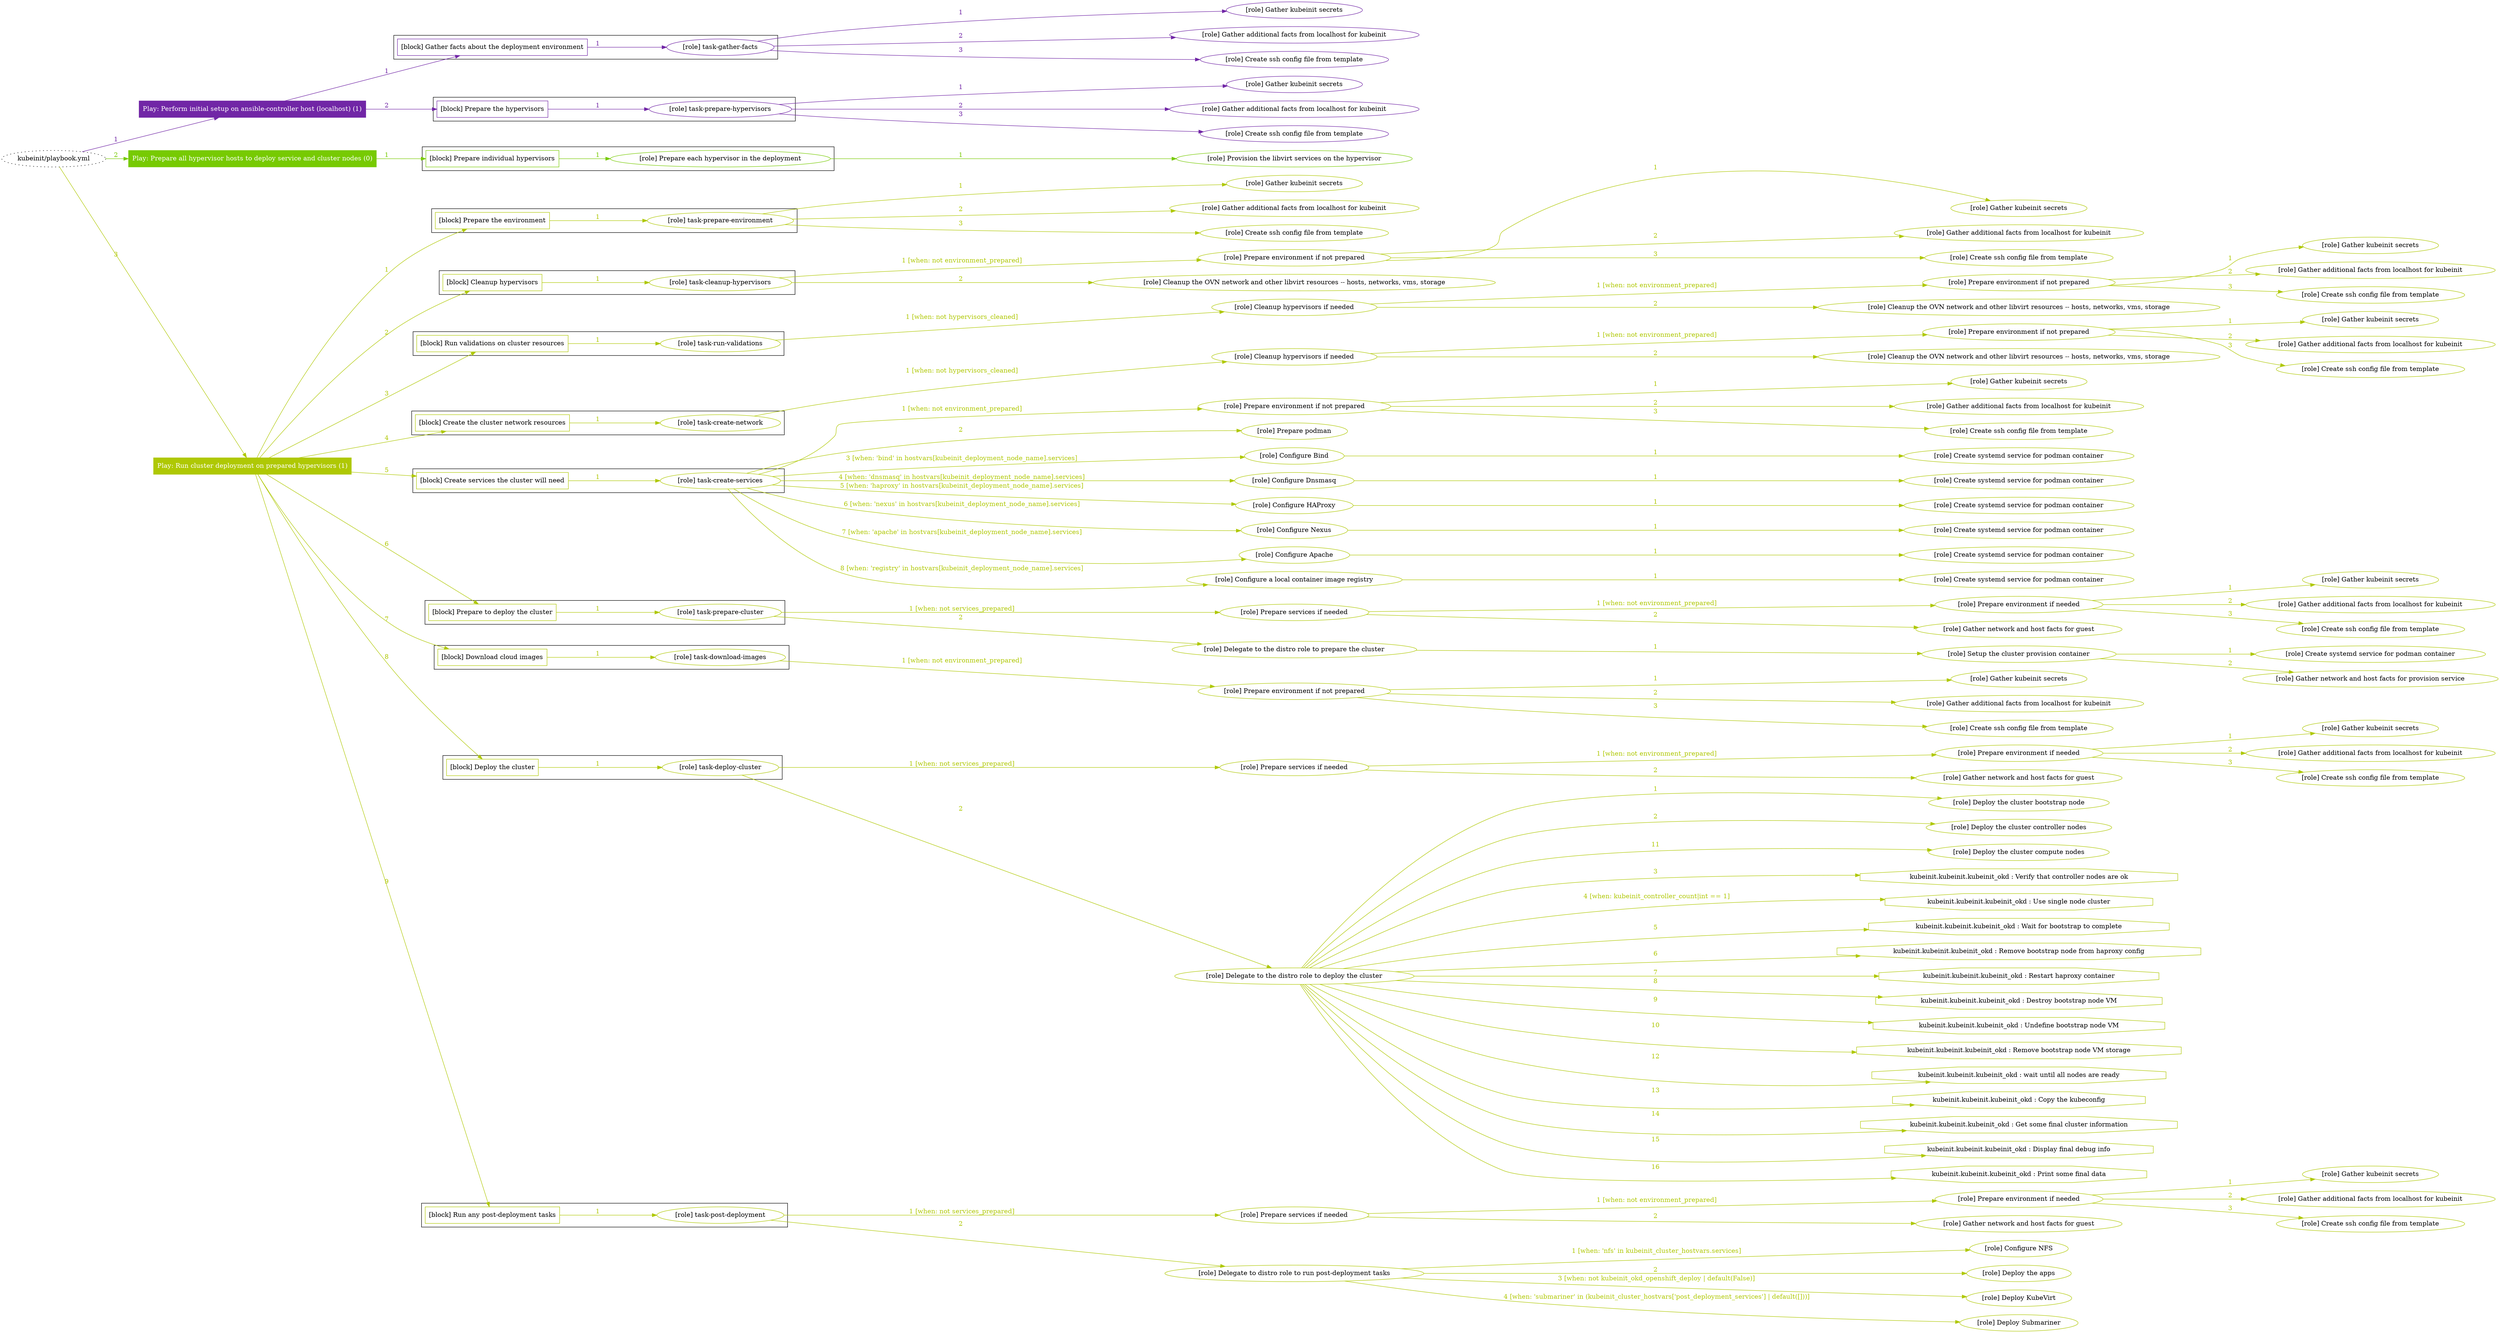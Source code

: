 digraph {
	graph [concentrate=true ordering=in rankdir=LR ratio=fill]
	edge [esep=5 sep=10]
	"kubeinit/playbook.yml" [URL="/home/runner/work/kubeinit/kubeinit/kubeinit/playbook.yml" id=playbook_0c013341 style=dotted]
	play_ad0faa95 [label="Play: Perform initial setup on ansible-controller host (localhost) (1)" URL="/home/runner/work/kubeinit/kubeinit/kubeinit/playbook.yml" color="#7126a6" fontcolor="#ffffff" id=play_ad0faa95 shape=box style=filled tooltip=localhost]
	"kubeinit/playbook.yml" -> play_ad0faa95 [label="1 " color="#7126a6" fontcolor="#7126a6" id=edge_3c9ee8c9 labeltooltip="1 " tooltip="1 "]
	subgraph "Gather kubeinit secrets" {
		role_304f1d42 [label="[role] Gather kubeinit secrets" URL="/home/runner/.ansible/collections/ansible_collections/kubeinit/kubeinit/roles/kubeinit_prepare/tasks/gather_kubeinit_facts.yml" color="#7126a6" id=role_304f1d42 tooltip="Gather kubeinit secrets"]
	}
	subgraph "Gather additional facts from localhost for kubeinit" {
		role_74ae4b43 [label="[role] Gather additional facts from localhost for kubeinit" URL="/home/runner/.ansible/collections/ansible_collections/kubeinit/kubeinit/roles/kubeinit_prepare/tasks/gather_kubeinit_facts.yml" color="#7126a6" id=role_74ae4b43 tooltip="Gather additional facts from localhost for kubeinit"]
	}
	subgraph "Create ssh config file from template" {
		role_53afafc7 [label="[role] Create ssh config file from template" URL="/home/runner/.ansible/collections/ansible_collections/kubeinit/kubeinit/roles/kubeinit_prepare/tasks/gather_kubeinit_facts.yml" color="#7126a6" id=role_53afafc7 tooltip="Create ssh config file from template"]
	}
	subgraph "task-gather-facts" {
		role_03b7f7c3 [label="[role] task-gather-facts" URL="/home/runner/work/kubeinit/kubeinit/kubeinit/playbook.yml" color="#7126a6" id=role_03b7f7c3 tooltip="task-gather-facts"]
		role_03b7f7c3 -> role_304f1d42 [label="1 " color="#7126a6" fontcolor="#7126a6" id=edge_06cb8cbb labeltooltip="1 " tooltip="1 "]
		role_03b7f7c3 -> role_74ae4b43 [label="2 " color="#7126a6" fontcolor="#7126a6" id=edge_001de8a0 labeltooltip="2 " tooltip="2 "]
		role_03b7f7c3 -> role_53afafc7 [label="3 " color="#7126a6" fontcolor="#7126a6" id=edge_be818847 labeltooltip="3 " tooltip="3 "]
	}
	subgraph "Gather kubeinit secrets" {
		role_7840ce5d [label="[role] Gather kubeinit secrets" URL="/home/runner/.ansible/collections/ansible_collections/kubeinit/kubeinit/roles/kubeinit_prepare/tasks/gather_kubeinit_facts.yml" color="#7126a6" id=role_7840ce5d tooltip="Gather kubeinit secrets"]
	}
	subgraph "Gather additional facts from localhost for kubeinit" {
		role_7c892e44 [label="[role] Gather additional facts from localhost for kubeinit" URL="/home/runner/.ansible/collections/ansible_collections/kubeinit/kubeinit/roles/kubeinit_prepare/tasks/gather_kubeinit_facts.yml" color="#7126a6" id=role_7c892e44 tooltip="Gather additional facts from localhost for kubeinit"]
	}
	subgraph "Create ssh config file from template" {
		role_8c049f36 [label="[role] Create ssh config file from template" URL="/home/runner/.ansible/collections/ansible_collections/kubeinit/kubeinit/roles/kubeinit_prepare/tasks/gather_kubeinit_facts.yml" color="#7126a6" id=role_8c049f36 tooltip="Create ssh config file from template"]
	}
	subgraph "task-prepare-hypervisors" {
		role_94e3f465 [label="[role] task-prepare-hypervisors" URL="/home/runner/work/kubeinit/kubeinit/kubeinit/playbook.yml" color="#7126a6" id=role_94e3f465 tooltip="task-prepare-hypervisors"]
		role_94e3f465 -> role_7840ce5d [label="1 " color="#7126a6" fontcolor="#7126a6" id=edge_ad5796e6 labeltooltip="1 " tooltip="1 "]
		role_94e3f465 -> role_7c892e44 [label="2 " color="#7126a6" fontcolor="#7126a6" id=edge_bc1c76ad labeltooltip="2 " tooltip="2 "]
		role_94e3f465 -> role_8c049f36 [label="3 " color="#7126a6" fontcolor="#7126a6" id=edge_c5a1096c labeltooltip="3 " tooltip="3 "]
	}
	subgraph "Play: Perform initial setup on ansible-controller host (localhost) (1)" {
		play_ad0faa95 -> block_e9122758 [label=1 color="#7126a6" fontcolor="#7126a6" id=edge_e576f3e2 labeltooltip=1 tooltip=1]
		subgraph cluster_block_e9122758 {
			block_e9122758 [label="[block] Gather facts about the deployment environment" URL="/home/runner/work/kubeinit/kubeinit/kubeinit/playbook.yml" color="#7126a6" id=block_e9122758 labeltooltip="Gather facts about the deployment environment" shape=box tooltip="Gather facts about the deployment environment"]
			block_e9122758 -> role_03b7f7c3 [label="1 " color="#7126a6" fontcolor="#7126a6" id=edge_dfafffb8 labeltooltip="1 " tooltip="1 "]
		}
		play_ad0faa95 -> block_1b334057 [label=2 color="#7126a6" fontcolor="#7126a6" id=edge_3cb011fa labeltooltip=2 tooltip=2]
		subgraph cluster_block_1b334057 {
			block_1b334057 [label="[block] Prepare the hypervisors" URL="/home/runner/work/kubeinit/kubeinit/kubeinit/playbook.yml" color="#7126a6" id=block_1b334057 labeltooltip="Prepare the hypervisors" shape=box tooltip="Prepare the hypervisors"]
			block_1b334057 -> role_94e3f465 [label="1 " color="#7126a6" fontcolor="#7126a6" id=edge_482bc5a2 labeltooltip="1 " tooltip="1 "]
		}
	}
	play_294e4451 [label="Play: Prepare all hypervisor hosts to deploy service and cluster nodes (0)" URL="/home/runner/work/kubeinit/kubeinit/kubeinit/playbook.yml" color="#77ca02" fontcolor="#ffffff" id=play_294e4451 shape=box style=filled tooltip="Play: Prepare all hypervisor hosts to deploy service and cluster nodes (0)"]
	"kubeinit/playbook.yml" -> play_294e4451 [label="2 " color="#77ca02" fontcolor="#77ca02" id=edge_b66098c2 labeltooltip="2 " tooltip="2 "]
	subgraph "Provision the libvirt services on the hypervisor" {
		role_1240c735 [label="[role] Provision the libvirt services on the hypervisor" URL="/home/runner/.ansible/collections/ansible_collections/kubeinit/kubeinit/roles/kubeinit_prepare/tasks/prepare_hypervisor.yml" color="#77ca02" id=role_1240c735 tooltip="Provision the libvirt services on the hypervisor"]
	}
	subgraph "Prepare each hypervisor in the deployment" {
		role_8a60b0e5 [label="[role] Prepare each hypervisor in the deployment" URL="/home/runner/work/kubeinit/kubeinit/kubeinit/playbook.yml" color="#77ca02" id=role_8a60b0e5 tooltip="Prepare each hypervisor in the deployment"]
		role_8a60b0e5 -> role_1240c735 [label="1 " color="#77ca02" fontcolor="#77ca02" id=edge_cbd228dd labeltooltip="1 " tooltip="1 "]
	}
	subgraph "Play: Prepare all hypervisor hosts to deploy service and cluster nodes (0)" {
		play_294e4451 -> block_ca036ecc [label=1 color="#77ca02" fontcolor="#77ca02" id=edge_8fba637f labeltooltip=1 tooltip=1]
		subgraph cluster_block_ca036ecc {
			block_ca036ecc [label="[block] Prepare individual hypervisors" URL="/home/runner/work/kubeinit/kubeinit/kubeinit/playbook.yml" color="#77ca02" id=block_ca036ecc labeltooltip="Prepare individual hypervisors" shape=box tooltip="Prepare individual hypervisors"]
			block_ca036ecc -> role_8a60b0e5 [label="1 " color="#77ca02" fontcolor="#77ca02" id=edge_c5719ab6 labeltooltip="1 " tooltip="1 "]
		}
	}
	play_c77515cc [label="Play: Run cluster deployment on prepared hypervisors (1)" URL="/home/runner/work/kubeinit/kubeinit/kubeinit/playbook.yml" color="#afc804" fontcolor="#ffffff" id=play_c77515cc shape=box style=filled tooltip=localhost]
	"kubeinit/playbook.yml" -> play_c77515cc [label="3 " color="#afc804" fontcolor="#afc804" id=edge_72f443e3 labeltooltip="3 " tooltip="3 "]
	subgraph "Gather kubeinit secrets" {
		role_7662988e [label="[role] Gather kubeinit secrets" URL="/home/runner/.ansible/collections/ansible_collections/kubeinit/kubeinit/roles/kubeinit_prepare/tasks/gather_kubeinit_facts.yml" color="#afc804" id=role_7662988e tooltip="Gather kubeinit secrets"]
	}
	subgraph "Gather additional facts from localhost for kubeinit" {
		role_1a37219a [label="[role] Gather additional facts from localhost for kubeinit" URL="/home/runner/.ansible/collections/ansible_collections/kubeinit/kubeinit/roles/kubeinit_prepare/tasks/gather_kubeinit_facts.yml" color="#afc804" id=role_1a37219a tooltip="Gather additional facts from localhost for kubeinit"]
	}
	subgraph "Create ssh config file from template" {
		role_a196970b [label="[role] Create ssh config file from template" URL="/home/runner/.ansible/collections/ansible_collections/kubeinit/kubeinit/roles/kubeinit_prepare/tasks/gather_kubeinit_facts.yml" color="#afc804" id=role_a196970b tooltip="Create ssh config file from template"]
	}
	subgraph "task-prepare-environment" {
		role_f0748f39 [label="[role] task-prepare-environment" URL="/home/runner/work/kubeinit/kubeinit/kubeinit/playbook.yml" color="#afc804" id=role_f0748f39 tooltip="task-prepare-environment"]
		role_f0748f39 -> role_7662988e [label="1 " color="#afc804" fontcolor="#afc804" id=edge_743f921e labeltooltip="1 " tooltip="1 "]
		role_f0748f39 -> role_1a37219a [label="2 " color="#afc804" fontcolor="#afc804" id=edge_1bd7f29a labeltooltip="2 " tooltip="2 "]
		role_f0748f39 -> role_a196970b [label="3 " color="#afc804" fontcolor="#afc804" id=edge_35497f6d labeltooltip="3 " tooltip="3 "]
	}
	subgraph "Gather kubeinit secrets" {
		role_1e3e0d8d [label="[role] Gather kubeinit secrets" URL="/home/runner/.ansible/collections/ansible_collections/kubeinit/kubeinit/roles/kubeinit_prepare/tasks/gather_kubeinit_facts.yml" color="#afc804" id=role_1e3e0d8d tooltip="Gather kubeinit secrets"]
	}
	subgraph "Gather additional facts from localhost for kubeinit" {
		role_4348a6f9 [label="[role] Gather additional facts from localhost for kubeinit" URL="/home/runner/.ansible/collections/ansible_collections/kubeinit/kubeinit/roles/kubeinit_prepare/tasks/gather_kubeinit_facts.yml" color="#afc804" id=role_4348a6f9 tooltip="Gather additional facts from localhost for kubeinit"]
	}
	subgraph "Create ssh config file from template" {
		role_6788d6d3 [label="[role] Create ssh config file from template" URL="/home/runner/.ansible/collections/ansible_collections/kubeinit/kubeinit/roles/kubeinit_prepare/tasks/gather_kubeinit_facts.yml" color="#afc804" id=role_6788d6d3 tooltip="Create ssh config file from template"]
	}
	subgraph "Prepare environment if not prepared" {
		role_5758826f [label="[role] Prepare environment if not prepared" URL="/home/runner/.ansible/collections/ansible_collections/kubeinit/kubeinit/roles/kubeinit_prepare/tasks/cleanup_hypervisors.yml" color="#afc804" id=role_5758826f tooltip="Prepare environment if not prepared"]
		role_5758826f -> role_1e3e0d8d [label="1 " color="#afc804" fontcolor="#afc804" id=edge_201ac1b9 labeltooltip="1 " tooltip="1 "]
		role_5758826f -> role_4348a6f9 [label="2 " color="#afc804" fontcolor="#afc804" id=edge_11e7eca3 labeltooltip="2 " tooltip="2 "]
		role_5758826f -> role_6788d6d3 [label="3 " color="#afc804" fontcolor="#afc804" id=edge_cca47e0d labeltooltip="3 " tooltip="3 "]
	}
	subgraph "Cleanup the OVN network and other libvirt resources -- hosts, networks, vms, storage" {
		role_f557a581 [label="[role] Cleanup the OVN network and other libvirt resources -- hosts, networks, vms, storage" URL="/home/runner/.ansible/collections/ansible_collections/kubeinit/kubeinit/roles/kubeinit_prepare/tasks/cleanup_hypervisors.yml" color="#afc804" id=role_f557a581 tooltip="Cleanup the OVN network and other libvirt resources -- hosts, networks, vms, storage"]
	}
	subgraph "task-cleanup-hypervisors" {
		role_6e7bdbb6 [label="[role] task-cleanup-hypervisors" URL="/home/runner/work/kubeinit/kubeinit/kubeinit/playbook.yml" color="#afc804" id=role_6e7bdbb6 tooltip="task-cleanup-hypervisors"]
		role_6e7bdbb6 -> role_5758826f [label="1 [when: not environment_prepared]" color="#afc804" fontcolor="#afc804" id=edge_64b18d3f labeltooltip="1 [when: not environment_prepared]" tooltip="1 [when: not environment_prepared]"]
		role_6e7bdbb6 -> role_f557a581 [label="2 " color="#afc804" fontcolor="#afc804" id=edge_7d0745f8 labeltooltip="2 " tooltip="2 "]
	}
	subgraph "Gather kubeinit secrets" {
		role_90c2cc5e [label="[role] Gather kubeinit secrets" URL="/home/runner/.ansible/collections/ansible_collections/kubeinit/kubeinit/roles/kubeinit_prepare/tasks/gather_kubeinit_facts.yml" color="#afc804" id=role_90c2cc5e tooltip="Gather kubeinit secrets"]
	}
	subgraph "Gather additional facts from localhost for kubeinit" {
		role_8fa7d6ee [label="[role] Gather additional facts from localhost for kubeinit" URL="/home/runner/.ansible/collections/ansible_collections/kubeinit/kubeinit/roles/kubeinit_prepare/tasks/gather_kubeinit_facts.yml" color="#afc804" id=role_8fa7d6ee tooltip="Gather additional facts from localhost for kubeinit"]
	}
	subgraph "Create ssh config file from template" {
		role_ce00a00c [label="[role] Create ssh config file from template" URL="/home/runner/.ansible/collections/ansible_collections/kubeinit/kubeinit/roles/kubeinit_prepare/tasks/gather_kubeinit_facts.yml" color="#afc804" id=role_ce00a00c tooltip="Create ssh config file from template"]
	}
	subgraph "Prepare environment if not prepared" {
		role_e8c9e9ab [label="[role] Prepare environment if not prepared" URL="/home/runner/.ansible/collections/ansible_collections/kubeinit/kubeinit/roles/kubeinit_prepare/tasks/cleanup_hypervisors.yml" color="#afc804" id=role_e8c9e9ab tooltip="Prepare environment if not prepared"]
		role_e8c9e9ab -> role_90c2cc5e [label="1 " color="#afc804" fontcolor="#afc804" id=edge_a7b30cee labeltooltip="1 " tooltip="1 "]
		role_e8c9e9ab -> role_8fa7d6ee [label="2 " color="#afc804" fontcolor="#afc804" id=edge_4dd28782 labeltooltip="2 " tooltip="2 "]
		role_e8c9e9ab -> role_ce00a00c [label="3 " color="#afc804" fontcolor="#afc804" id=edge_88fd1fd4 labeltooltip="3 " tooltip="3 "]
	}
	subgraph "Cleanup the OVN network and other libvirt resources -- hosts, networks, vms, storage" {
		role_330d73b4 [label="[role] Cleanup the OVN network and other libvirt resources -- hosts, networks, vms, storage" URL="/home/runner/.ansible/collections/ansible_collections/kubeinit/kubeinit/roles/kubeinit_prepare/tasks/cleanup_hypervisors.yml" color="#afc804" id=role_330d73b4 tooltip="Cleanup the OVN network and other libvirt resources -- hosts, networks, vms, storage"]
	}
	subgraph "Cleanup hypervisors if needed" {
		role_bd365a2a [label="[role] Cleanup hypervisors if needed" URL="/home/runner/.ansible/collections/ansible_collections/kubeinit/kubeinit/roles/kubeinit_validations/tasks/main.yml" color="#afc804" id=role_bd365a2a tooltip="Cleanup hypervisors if needed"]
		role_bd365a2a -> role_e8c9e9ab [label="1 [when: not environment_prepared]" color="#afc804" fontcolor="#afc804" id=edge_a7d64600 labeltooltip="1 [when: not environment_prepared]" tooltip="1 [when: not environment_prepared]"]
		role_bd365a2a -> role_330d73b4 [label="2 " color="#afc804" fontcolor="#afc804" id=edge_b427be34 labeltooltip="2 " tooltip="2 "]
	}
	subgraph "task-run-validations" {
		role_38d2f7b4 [label="[role] task-run-validations" URL="/home/runner/work/kubeinit/kubeinit/kubeinit/playbook.yml" color="#afc804" id=role_38d2f7b4 tooltip="task-run-validations"]
		role_38d2f7b4 -> role_bd365a2a [label="1 [when: not hypervisors_cleaned]" color="#afc804" fontcolor="#afc804" id=edge_cd85c87a labeltooltip="1 [when: not hypervisors_cleaned]" tooltip="1 [when: not hypervisors_cleaned]"]
	}
	subgraph "Gather kubeinit secrets" {
		role_c5428176 [label="[role] Gather kubeinit secrets" URL="/home/runner/.ansible/collections/ansible_collections/kubeinit/kubeinit/roles/kubeinit_prepare/tasks/gather_kubeinit_facts.yml" color="#afc804" id=role_c5428176 tooltip="Gather kubeinit secrets"]
	}
	subgraph "Gather additional facts from localhost for kubeinit" {
		role_aca1f8e8 [label="[role] Gather additional facts from localhost for kubeinit" URL="/home/runner/.ansible/collections/ansible_collections/kubeinit/kubeinit/roles/kubeinit_prepare/tasks/gather_kubeinit_facts.yml" color="#afc804" id=role_aca1f8e8 tooltip="Gather additional facts from localhost for kubeinit"]
	}
	subgraph "Create ssh config file from template" {
		role_8988cf36 [label="[role] Create ssh config file from template" URL="/home/runner/.ansible/collections/ansible_collections/kubeinit/kubeinit/roles/kubeinit_prepare/tasks/gather_kubeinit_facts.yml" color="#afc804" id=role_8988cf36 tooltip="Create ssh config file from template"]
	}
	subgraph "Prepare environment if not prepared" {
		role_d574caaf [label="[role] Prepare environment if not prepared" URL="/home/runner/.ansible/collections/ansible_collections/kubeinit/kubeinit/roles/kubeinit_prepare/tasks/cleanup_hypervisors.yml" color="#afc804" id=role_d574caaf tooltip="Prepare environment if not prepared"]
		role_d574caaf -> role_c5428176 [label="1 " color="#afc804" fontcolor="#afc804" id=edge_a0d0e515 labeltooltip="1 " tooltip="1 "]
		role_d574caaf -> role_aca1f8e8 [label="2 " color="#afc804" fontcolor="#afc804" id=edge_f45ff5a7 labeltooltip="2 " tooltip="2 "]
		role_d574caaf -> role_8988cf36 [label="3 " color="#afc804" fontcolor="#afc804" id=edge_d18ccd21 labeltooltip="3 " tooltip="3 "]
	}
	subgraph "Cleanup the OVN network and other libvirt resources -- hosts, networks, vms, storage" {
		role_c9de573e [label="[role] Cleanup the OVN network and other libvirt resources -- hosts, networks, vms, storage" URL="/home/runner/.ansible/collections/ansible_collections/kubeinit/kubeinit/roles/kubeinit_prepare/tasks/cleanup_hypervisors.yml" color="#afc804" id=role_c9de573e tooltip="Cleanup the OVN network and other libvirt resources -- hosts, networks, vms, storage"]
	}
	subgraph "Cleanup hypervisors if needed" {
		role_fbf3a2e4 [label="[role] Cleanup hypervisors if needed" URL="/home/runner/.ansible/collections/ansible_collections/kubeinit/kubeinit/roles/kubeinit_libvirt/tasks/create_network.yml" color="#afc804" id=role_fbf3a2e4 tooltip="Cleanup hypervisors if needed"]
		role_fbf3a2e4 -> role_d574caaf [label="1 [when: not environment_prepared]" color="#afc804" fontcolor="#afc804" id=edge_d451e7c3 labeltooltip="1 [when: not environment_prepared]" tooltip="1 [when: not environment_prepared]"]
		role_fbf3a2e4 -> role_c9de573e [label="2 " color="#afc804" fontcolor="#afc804" id=edge_c0fb328a labeltooltip="2 " tooltip="2 "]
	}
	subgraph "task-create-network" {
		role_4770f00a [label="[role] task-create-network" URL="/home/runner/work/kubeinit/kubeinit/kubeinit/playbook.yml" color="#afc804" id=role_4770f00a tooltip="task-create-network"]
		role_4770f00a -> role_fbf3a2e4 [label="1 [when: not hypervisors_cleaned]" color="#afc804" fontcolor="#afc804" id=edge_950191d3 labeltooltip="1 [when: not hypervisors_cleaned]" tooltip="1 [when: not hypervisors_cleaned]"]
	}
	subgraph "Gather kubeinit secrets" {
		role_9aabf9d1 [label="[role] Gather kubeinit secrets" URL="/home/runner/.ansible/collections/ansible_collections/kubeinit/kubeinit/roles/kubeinit_prepare/tasks/gather_kubeinit_facts.yml" color="#afc804" id=role_9aabf9d1 tooltip="Gather kubeinit secrets"]
	}
	subgraph "Gather additional facts from localhost for kubeinit" {
		role_fb08db41 [label="[role] Gather additional facts from localhost for kubeinit" URL="/home/runner/.ansible/collections/ansible_collections/kubeinit/kubeinit/roles/kubeinit_prepare/tasks/gather_kubeinit_facts.yml" color="#afc804" id=role_fb08db41 tooltip="Gather additional facts from localhost for kubeinit"]
	}
	subgraph "Create ssh config file from template" {
		role_0ac95f62 [label="[role] Create ssh config file from template" URL="/home/runner/.ansible/collections/ansible_collections/kubeinit/kubeinit/roles/kubeinit_prepare/tasks/gather_kubeinit_facts.yml" color="#afc804" id=role_0ac95f62 tooltip="Create ssh config file from template"]
	}
	subgraph "Prepare environment if not prepared" {
		role_729df59f [label="[role] Prepare environment if not prepared" URL="/home/runner/.ansible/collections/ansible_collections/kubeinit/kubeinit/roles/kubeinit_services/tasks/main.yml" color="#afc804" id=role_729df59f tooltip="Prepare environment if not prepared"]
		role_729df59f -> role_9aabf9d1 [label="1 " color="#afc804" fontcolor="#afc804" id=edge_a2d85840 labeltooltip="1 " tooltip="1 "]
		role_729df59f -> role_fb08db41 [label="2 " color="#afc804" fontcolor="#afc804" id=edge_39de3ce9 labeltooltip="2 " tooltip="2 "]
		role_729df59f -> role_0ac95f62 [label="3 " color="#afc804" fontcolor="#afc804" id=edge_dca6d030 labeltooltip="3 " tooltip="3 "]
	}
	subgraph "Prepare podman" {
		role_53457762 [label="[role] Prepare podman" URL="/home/runner/.ansible/collections/ansible_collections/kubeinit/kubeinit/roles/kubeinit_services/tasks/00_create_service_pod.yml" color="#afc804" id=role_53457762 tooltip="Prepare podman"]
	}
	subgraph "Create systemd service for podman container" {
		role_7527f659 [label="[role] Create systemd service for podman container" URL="/home/runner/.ansible/collections/ansible_collections/kubeinit/kubeinit/roles/kubeinit_bind/tasks/main.yml" color="#afc804" id=role_7527f659 tooltip="Create systemd service for podman container"]
	}
	subgraph "Configure Bind" {
		role_7a3a07ea [label="[role] Configure Bind" URL="/home/runner/.ansible/collections/ansible_collections/kubeinit/kubeinit/roles/kubeinit_services/tasks/start_services_containers.yml" color="#afc804" id=role_7a3a07ea tooltip="Configure Bind"]
		role_7a3a07ea -> role_7527f659 [label="1 " color="#afc804" fontcolor="#afc804" id=edge_af258155 labeltooltip="1 " tooltip="1 "]
	}
	subgraph "Create systemd service for podman container" {
		role_b9156c85 [label="[role] Create systemd service for podman container" URL="/home/runner/.ansible/collections/ansible_collections/kubeinit/kubeinit/roles/kubeinit_dnsmasq/tasks/main.yml" color="#afc804" id=role_b9156c85 tooltip="Create systemd service for podman container"]
	}
	subgraph "Configure Dnsmasq" {
		role_fbc6c522 [label="[role] Configure Dnsmasq" URL="/home/runner/.ansible/collections/ansible_collections/kubeinit/kubeinit/roles/kubeinit_services/tasks/start_services_containers.yml" color="#afc804" id=role_fbc6c522 tooltip="Configure Dnsmasq"]
		role_fbc6c522 -> role_b9156c85 [label="1 " color="#afc804" fontcolor="#afc804" id=edge_02b1850c labeltooltip="1 " tooltip="1 "]
	}
	subgraph "Create systemd service for podman container" {
		role_a43d5f50 [label="[role] Create systemd service for podman container" URL="/home/runner/.ansible/collections/ansible_collections/kubeinit/kubeinit/roles/kubeinit_haproxy/tasks/main.yml" color="#afc804" id=role_a43d5f50 tooltip="Create systemd service for podman container"]
	}
	subgraph "Configure HAProxy" {
		role_7ecf2cba [label="[role] Configure HAProxy" URL="/home/runner/.ansible/collections/ansible_collections/kubeinit/kubeinit/roles/kubeinit_services/tasks/start_services_containers.yml" color="#afc804" id=role_7ecf2cba tooltip="Configure HAProxy"]
		role_7ecf2cba -> role_a43d5f50 [label="1 " color="#afc804" fontcolor="#afc804" id=edge_e4fb5007 labeltooltip="1 " tooltip="1 "]
	}
	subgraph "Create systemd service for podman container" {
		role_702c828a [label="[role] Create systemd service for podman container" URL="/home/runner/.ansible/collections/ansible_collections/kubeinit/kubeinit/roles/kubeinit_nexus/tasks/main.yml" color="#afc804" id=role_702c828a tooltip="Create systemd service for podman container"]
	}
	subgraph "Configure Nexus" {
		role_6c4bd5b9 [label="[role] Configure Nexus" URL="/home/runner/.ansible/collections/ansible_collections/kubeinit/kubeinit/roles/kubeinit_services/tasks/start_services_containers.yml" color="#afc804" id=role_6c4bd5b9 tooltip="Configure Nexus"]
		role_6c4bd5b9 -> role_702c828a [label="1 " color="#afc804" fontcolor="#afc804" id=edge_1b3ec430 labeltooltip="1 " tooltip="1 "]
	}
	subgraph "Create systemd service for podman container" {
		role_ef20ea4a [label="[role] Create systemd service for podman container" URL="/home/runner/.ansible/collections/ansible_collections/kubeinit/kubeinit/roles/kubeinit_apache/tasks/main.yml" color="#afc804" id=role_ef20ea4a tooltip="Create systemd service for podman container"]
	}
	subgraph "Configure Apache" {
		role_3246c2c8 [label="[role] Configure Apache" URL="/home/runner/.ansible/collections/ansible_collections/kubeinit/kubeinit/roles/kubeinit_services/tasks/start_services_containers.yml" color="#afc804" id=role_3246c2c8 tooltip="Configure Apache"]
		role_3246c2c8 -> role_ef20ea4a [label="1 " color="#afc804" fontcolor="#afc804" id=edge_83c733d2 labeltooltip="1 " tooltip="1 "]
	}
	subgraph "Create systemd service for podman container" {
		role_c62c7b05 [label="[role] Create systemd service for podman container" URL="/home/runner/.ansible/collections/ansible_collections/kubeinit/kubeinit/roles/kubeinit_registry/tasks/main.yml" color="#afc804" id=role_c62c7b05 tooltip="Create systemd service for podman container"]
	}
	subgraph "Configure a local container image registry" {
		role_92fc4263 [label="[role] Configure a local container image registry" URL="/home/runner/.ansible/collections/ansible_collections/kubeinit/kubeinit/roles/kubeinit_services/tasks/start_services_containers.yml" color="#afc804" id=role_92fc4263 tooltip="Configure a local container image registry"]
		role_92fc4263 -> role_c62c7b05 [label="1 " color="#afc804" fontcolor="#afc804" id=edge_21b36db0 labeltooltip="1 " tooltip="1 "]
	}
	subgraph "task-create-services" {
		role_001a6e51 [label="[role] task-create-services" URL="/home/runner/work/kubeinit/kubeinit/kubeinit/playbook.yml" color="#afc804" id=role_001a6e51 tooltip="task-create-services"]
		role_001a6e51 -> role_729df59f [label="1 [when: not environment_prepared]" color="#afc804" fontcolor="#afc804" id=edge_6822415a labeltooltip="1 [when: not environment_prepared]" tooltip="1 [when: not environment_prepared]"]
		role_001a6e51 -> role_53457762 [label="2 " color="#afc804" fontcolor="#afc804" id=edge_2641dd99 labeltooltip="2 " tooltip="2 "]
		role_001a6e51 -> role_7a3a07ea [label="3 [when: 'bind' in hostvars[kubeinit_deployment_node_name].services]" color="#afc804" fontcolor="#afc804" id=edge_0d60608a labeltooltip="3 [when: 'bind' in hostvars[kubeinit_deployment_node_name].services]" tooltip="3 [when: 'bind' in hostvars[kubeinit_deployment_node_name].services]"]
		role_001a6e51 -> role_fbc6c522 [label="4 [when: 'dnsmasq' in hostvars[kubeinit_deployment_node_name].services]" color="#afc804" fontcolor="#afc804" id=edge_999f3270 labeltooltip="4 [when: 'dnsmasq' in hostvars[kubeinit_deployment_node_name].services]" tooltip="4 [when: 'dnsmasq' in hostvars[kubeinit_deployment_node_name].services]"]
		role_001a6e51 -> role_7ecf2cba [label="5 [when: 'haproxy' in hostvars[kubeinit_deployment_node_name].services]" color="#afc804" fontcolor="#afc804" id=edge_cb153bd7 labeltooltip="5 [when: 'haproxy' in hostvars[kubeinit_deployment_node_name].services]" tooltip="5 [when: 'haproxy' in hostvars[kubeinit_deployment_node_name].services]"]
		role_001a6e51 -> role_6c4bd5b9 [label="6 [when: 'nexus' in hostvars[kubeinit_deployment_node_name].services]" color="#afc804" fontcolor="#afc804" id=edge_fc0b4733 labeltooltip="6 [when: 'nexus' in hostvars[kubeinit_deployment_node_name].services]" tooltip="6 [when: 'nexus' in hostvars[kubeinit_deployment_node_name].services]"]
		role_001a6e51 -> role_3246c2c8 [label="7 [when: 'apache' in hostvars[kubeinit_deployment_node_name].services]" color="#afc804" fontcolor="#afc804" id=edge_cb8f9128 labeltooltip="7 [when: 'apache' in hostvars[kubeinit_deployment_node_name].services]" tooltip="7 [when: 'apache' in hostvars[kubeinit_deployment_node_name].services]"]
		role_001a6e51 -> role_92fc4263 [label="8 [when: 'registry' in hostvars[kubeinit_deployment_node_name].services]" color="#afc804" fontcolor="#afc804" id=edge_6d5bf83d labeltooltip="8 [when: 'registry' in hostvars[kubeinit_deployment_node_name].services]" tooltip="8 [when: 'registry' in hostvars[kubeinit_deployment_node_name].services]"]
	}
	subgraph "Gather kubeinit secrets" {
		role_0a415186 [label="[role] Gather kubeinit secrets" URL="/home/runner/.ansible/collections/ansible_collections/kubeinit/kubeinit/roles/kubeinit_prepare/tasks/gather_kubeinit_facts.yml" color="#afc804" id=role_0a415186 tooltip="Gather kubeinit secrets"]
	}
	subgraph "Gather additional facts from localhost for kubeinit" {
		role_0a55cd58 [label="[role] Gather additional facts from localhost for kubeinit" URL="/home/runner/.ansible/collections/ansible_collections/kubeinit/kubeinit/roles/kubeinit_prepare/tasks/gather_kubeinit_facts.yml" color="#afc804" id=role_0a55cd58 tooltip="Gather additional facts from localhost for kubeinit"]
	}
	subgraph "Create ssh config file from template" {
		role_f358f48d [label="[role] Create ssh config file from template" URL="/home/runner/.ansible/collections/ansible_collections/kubeinit/kubeinit/roles/kubeinit_prepare/tasks/gather_kubeinit_facts.yml" color="#afc804" id=role_f358f48d tooltip="Create ssh config file from template"]
	}
	subgraph "Prepare environment if needed" {
		role_0880567d [label="[role] Prepare environment if needed" URL="/home/runner/.ansible/collections/ansible_collections/kubeinit/kubeinit/roles/kubeinit_services/tasks/prepare_services.yml" color="#afc804" id=role_0880567d tooltip="Prepare environment if needed"]
		role_0880567d -> role_0a415186 [label="1 " color="#afc804" fontcolor="#afc804" id=edge_a88a373a labeltooltip="1 " tooltip="1 "]
		role_0880567d -> role_0a55cd58 [label="2 " color="#afc804" fontcolor="#afc804" id=edge_ba266528 labeltooltip="2 " tooltip="2 "]
		role_0880567d -> role_f358f48d [label="3 " color="#afc804" fontcolor="#afc804" id=edge_ccbb874b labeltooltip="3 " tooltip="3 "]
	}
	subgraph "Gather network and host facts for guest" {
		role_d7d52a45 [label="[role] Gather network and host facts for guest" URL="/home/runner/.ansible/collections/ansible_collections/kubeinit/kubeinit/roles/kubeinit_services/tasks/prepare_services.yml" color="#afc804" id=role_d7d52a45 tooltip="Gather network and host facts for guest"]
	}
	subgraph "Prepare services if needed" {
		role_dc9476d5 [label="[role] Prepare services if needed" URL="/home/runner/.ansible/collections/ansible_collections/kubeinit/kubeinit/roles/kubeinit_prepare/tasks/prepare_cluster.yml" color="#afc804" id=role_dc9476d5 tooltip="Prepare services if needed"]
		role_dc9476d5 -> role_0880567d [label="1 [when: not environment_prepared]" color="#afc804" fontcolor="#afc804" id=edge_a841b15f labeltooltip="1 [when: not environment_prepared]" tooltip="1 [when: not environment_prepared]"]
		role_dc9476d5 -> role_d7d52a45 [label="2 " color="#afc804" fontcolor="#afc804" id=edge_ef0850a2 labeltooltip="2 " tooltip="2 "]
	}
	subgraph "Create systemd service for podman container" {
		role_bf8c678d [label="[role] Create systemd service for podman container" URL="/home/runner/.ansible/collections/ansible_collections/kubeinit/kubeinit/roles/kubeinit_services/tasks/create_provision_container.yml" color="#afc804" id=role_bf8c678d tooltip="Create systemd service for podman container"]
	}
	subgraph "Gather network and host facts for provision service" {
		role_0d67bdfb [label="[role] Gather network and host facts for provision service" URL="/home/runner/.ansible/collections/ansible_collections/kubeinit/kubeinit/roles/kubeinit_services/tasks/create_provision_container.yml" color="#afc804" id=role_0d67bdfb tooltip="Gather network and host facts for provision service"]
	}
	subgraph "Setup the cluster provision container" {
		role_8fa36fdb [label="[role] Setup the cluster provision container" URL="/home/runner/.ansible/collections/ansible_collections/kubeinit/kubeinit/roles/kubeinit_okd/tasks/prepare_cluster.yml" color="#afc804" id=role_8fa36fdb tooltip="Setup the cluster provision container"]
		role_8fa36fdb -> role_bf8c678d [label="1 " color="#afc804" fontcolor="#afc804" id=edge_653d55d5 labeltooltip="1 " tooltip="1 "]
		role_8fa36fdb -> role_0d67bdfb [label="2 " color="#afc804" fontcolor="#afc804" id=edge_d535171f labeltooltip="2 " tooltip="2 "]
	}
	subgraph "Delegate to the distro role to prepare the cluster" {
		role_8b51b7d0 [label="[role] Delegate to the distro role to prepare the cluster" URL="/home/runner/.ansible/collections/ansible_collections/kubeinit/kubeinit/roles/kubeinit_prepare/tasks/prepare_cluster.yml" color="#afc804" id=role_8b51b7d0 tooltip="Delegate to the distro role to prepare the cluster"]
		role_8b51b7d0 -> role_8fa36fdb [label="1 " color="#afc804" fontcolor="#afc804" id=edge_5fd93fe2 labeltooltip="1 " tooltip="1 "]
	}
	subgraph "task-prepare-cluster" {
		role_6e5e1064 [label="[role] task-prepare-cluster" URL="/home/runner/work/kubeinit/kubeinit/kubeinit/playbook.yml" color="#afc804" id=role_6e5e1064 tooltip="task-prepare-cluster"]
		role_6e5e1064 -> role_dc9476d5 [label="1 [when: not services_prepared]" color="#afc804" fontcolor="#afc804" id=edge_3a08b3c0 labeltooltip="1 [when: not services_prepared]" tooltip="1 [when: not services_prepared]"]
		role_6e5e1064 -> role_8b51b7d0 [label="2 " color="#afc804" fontcolor="#afc804" id=edge_97c180c0 labeltooltip="2 " tooltip="2 "]
	}
	subgraph "Gather kubeinit secrets" {
		role_c8649497 [label="[role] Gather kubeinit secrets" URL="/home/runner/.ansible/collections/ansible_collections/kubeinit/kubeinit/roles/kubeinit_prepare/tasks/gather_kubeinit_facts.yml" color="#afc804" id=role_c8649497 tooltip="Gather kubeinit secrets"]
	}
	subgraph "Gather additional facts from localhost for kubeinit" {
		role_31402c62 [label="[role] Gather additional facts from localhost for kubeinit" URL="/home/runner/.ansible/collections/ansible_collections/kubeinit/kubeinit/roles/kubeinit_prepare/tasks/gather_kubeinit_facts.yml" color="#afc804" id=role_31402c62 tooltip="Gather additional facts from localhost for kubeinit"]
	}
	subgraph "Create ssh config file from template" {
		role_c6828fad [label="[role] Create ssh config file from template" URL="/home/runner/.ansible/collections/ansible_collections/kubeinit/kubeinit/roles/kubeinit_prepare/tasks/gather_kubeinit_facts.yml" color="#afc804" id=role_c6828fad tooltip="Create ssh config file from template"]
	}
	subgraph "Prepare environment if not prepared" {
		role_9780f58a [label="[role] Prepare environment if not prepared" URL="/home/runner/.ansible/collections/ansible_collections/kubeinit/kubeinit/roles/kubeinit_libvirt/tasks/download_cloud_images.yml" color="#afc804" id=role_9780f58a tooltip="Prepare environment if not prepared"]
		role_9780f58a -> role_c8649497 [label="1 " color="#afc804" fontcolor="#afc804" id=edge_6095cd59 labeltooltip="1 " tooltip="1 "]
		role_9780f58a -> role_31402c62 [label="2 " color="#afc804" fontcolor="#afc804" id=edge_3aca4dbe labeltooltip="2 " tooltip="2 "]
		role_9780f58a -> role_c6828fad [label="3 " color="#afc804" fontcolor="#afc804" id=edge_c0b3da2b labeltooltip="3 " tooltip="3 "]
	}
	subgraph "task-download-images" {
		role_33aff9bc [label="[role] task-download-images" URL="/home/runner/work/kubeinit/kubeinit/kubeinit/playbook.yml" color="#afc804" id=role_33aff9bc tooltip="task-download-images"]
		role_33aff9bc -> role_9780f58a [label="1 [when: not environment_prepared]" color="#afc804" fontcolor="#afc804" id=edge_1aa92616 labeltooltip="1 [when: not environment_prepared]" tooltip="1 [when: not environment_prepared]"]
	}
	subgraph "Gather kubeinit secrets" {
		role_a3005ac6 [label="[role] Gather kubeinit secrets" URL="/home/runner/.ansible/collections/ansible_collections/kubeinit/kubeinit/roles/kubeinit_prepare/tasks/gather_kubeinit_facts.yml" color="#afc804" id=role_a3005ac6 tooltip="Gather kubeinit secrets"]
	}
	subgraph "Gather additional facts from localhost for kubeinit" {
		role_bb28935d [label="[role] Gather additional facts from localhost for kubeinit" URL="/home/runner/.ansible/collections/ansible_collections/kubeinit/kubeinit/roles/kubeinit_prepare/tasks/gather_kubeinit_facts.yml" color="#afc804" id=role_bb28935d tooltip="Gather additional facts from localhost for kubeinit"]
	}
	subgraph "Create ssh config file from template" {
		role_b1196947 [label="[role] Create ssh config file from template" URL="/home/runner/.ansible/collections/ansible_collections/kubeinit/kubeinit/roles/kubeinit_prepare/tasks/gather_kubeinit_facts.yml" color="#afc804" id=role_b1196947 tooltip="Create ssh config file from template"]
	}
	subgraph "Prepare environment if needed" {
		role_b982aaec [label="[role] Prepare environment if needed" URL="/home/runner/.ansible/collections/ansible_collections/kubeinit/kubeinit/roles/kubeinit_services/tasks/prepare_services.yml" color="#afc804" id=role_b982aaec tooltip="Prepare environment if needed"]
		role_b982aaec -> role_a3005ac6 [label="1 " color="#afc804" fontcolor="#afc804" id=edge_6f20f8d7 labeltooltip="1 " tooltip="1 "]
		role_b982aaec -> role_bb28935d [label="2 " color="#afc804" fontcolor="#afc804" id=edge_e1cdbed1 labeltooltip="2 " tooltip="2 "]
		role_b982aaec -> role_b1196947 [label="3 " color="#afc804" fontcolor="#afc804" id=edge_2871e73f labeltooltip="3 " tooltip="3 "]
	}
	subgraph "Gather network and host facts for guest" {
		role_06e66d49 [label="[role] Gather network and host facts for guest" URL="/home/runner/.ansible/collections/ansible_collections/kubeinit/kubeinit/roles/kubeinit_services/tasks/prepare_services.yml" color="#afc804" id=role_06e66d49 tooltip="Gather network and host facts for guest"]
	}
	subgraph "Prepare services if needed" {
		role_53f35299 [label="[role] Prepare services if needed" URL="/home/runner/.ansible/collections/ansible_collections/kubeinit/kubeinit/roles/kubeinit_prepare/tasks/deploy_cluster.yml" color="#afc804" id=role_53f35299 tooltip="Prepare services if needed"]
		role_53f35299 -> role_b982aaec [label="1 [when: not environment_prepared]" color="#afc804" fontcolor="#afc804" id=edge_0679cb3f labeltooltip="1 [when: not environment_prepared]" tooltip="1 [when: not environment_prepared]"]
		role_53f35299 -> role_06e66d49 [label="2 " color="#afc804" fontcolor="#afc804" id=edge_cd4874a9 labeltooltip="2 " tooltip="2 "]
	}
	subgraph "Deploy the cluster bootstrap node" {
		role_dc06abcb [label="[role] Deploy the cluster bootstrap node" URL="/home/runner/.ansible/collections/ansible_collections/kubeinit/kubeinit/roles/kubeinit_okd/tasks/main.yml" color="#afc804" id=role_dc06abcb tooltip="Deploy the cluster bootstrap node"]
	}
	subgraph "Deploy the cluster controller nodes" {
		role_e3e8aa8c [label="[role] Deploy the cluster controller nodes" URL="/home/runner/.ansible/collections/ansible_collections/kubeinit/kubeinit/roles/kubeinit_okd/tasks/main.yml" color="#afc804" id=role_e3e8aa8c tooltip="Deploy the cluster controller nodes"]
	}
	subgraph "Deploy the cluster compute nodes" {
		role_314c634e [label="[role] Deploy the cluster compute nodes" URL="/home/runner/.ansible/collections/ansible_collections/kubeinit/kubeinit/roles/kubeinit_okd/tasks/main.yml" color="#afc804" id=role_314c634e tooltip="Deploy the cluster compute nodes"]
	}
	subgraph "Delegate to the distro role to deploy the cluster" {
		role_bb383fd5 [label="[role] Delegate to the distro role to deploy the cluster" URL="/home/runner/.ansible/collections/ansible_collections/kubeinit/kubeinit/roles/kubeinit_prepare/tasks/deploy_cluster.yml" color="#afc804" id=role_bb383fd5 tooltip="Delegate to the distro role to deploy the cluster"]
		role_bb383fd5 -> role_dc06abcb [label="1 " color="#afc804" fontcolor="#afc804" id=edge_afb9d606 labeltooltip="1 " tooltip="1 "]
		role_bb383fd5 -> role_e3e8aa8c [label="2 " color="#afc804" fontcolor="#afc804" id=edge_d1ce9b0e labeltooltip="2 " tooltip="2 "]
		task_debd45a6 [label="kubeinit.kubeinit.kubeinit_okd : Verify that controller nodes are ok" URL="/home/runner/.ansible/collections/ansible_collections/kubeinit/kubeinit/roles/kubeinit_okd/tasks/main.yml" color="#afc804" id=task_debd45a6 shape=octagon tooltip="kubeinit.kubeinit.kubeinit_okd : Verify that controller nodes are ok"]
		role_bb383fd5 -> task_debd45a6 [label="3 " color="#afc804" fontcolor="#afc804" id=edge_a7fe19e8 labeltooltip="3 " tooltip="3 "]
		task_f0949c9f [label="kubeinit.kubeinit.kubeinit_okd : Use single node cluster" URL="/home/runner/.ansible/collections/ansible_collections/kubeinit/kubeinit/roles/kubeinit_okd/tasks/main.yml" color="#afc804" id=task_f0949c9f shape=octagon tooltip="kubeinit.kubeinit.kubeinit_okd : Use single node cluster"]
		role_bb383fd5 -> task_f0949c9f [label="4 [when: kubeinit_controller_count|int == 1]" color="#afc804" fontcolor="#afc804" id=edge_1b25d122 labeltooltip="4 [when: kubeinit_controller_count|int == 1]" tooltip="4 [when: kubeinit_controller_count|int == 1]"]
		task_b08a293c [label="kubeinit.kubeinit.kubeinit_okd : Wait for bootstrap to complete" URL="/home/runner/.ansible/collections/ansible_collections/kubeinit/kubeinit/roles/kubeinit_okd/tasks/main.yml" color="#afc804" id=task_b08a293c shape=octagon tooltip="kubeinit.kubeinit.kubeinit_okd : Wait for bootstrap to complete"]
		role_bb383fd5 -> task_b08a293c [label="5 " color="#afc804" fontcolor="#afc804" id=edge_a18f68c6 labeltooltip="5 " tooltip="5 "]
		task_88387796 [label="kubeinit.kubeinit.kubeinit_okd : Remove bootstrap node from haproxy config" URL="/home/runner/.ansible/collections/ansible_collections/kubeinit/kubeinit/roles/kubeinit_okd/tasks/main.yml" color="#afc804" id=task_88387796 shape=octagon tooltip="kubeinit.kubeinit.kubeinit_okd : Remove bootstrap node from haproxy config"]
		role_bb383fd5 -> task_88387796 [label="6 " color="#afc804" fontcolor="#afc804" id=edge_580f33b9 labeltooltip="6 " tooltip="6 "]
		task_31f218c6 [label="kubeinit.kubeinit.kubeinit_okd : Restart haproxy container" URL="/home/runner/.ansible/collections/ansible_collections/kubeinit/kubeinit/roles/kubeinit_okd/tasks/main.yml" color="#afc804" id=task_31f218c6 shape=octagon tooltip="kubeinit.kubeinit.kubeinit_okd : Restart haproxy container"]
		role_bb383fd5 -> task_31f218c6 [label="7 " color="#afc804" fontcolor="#afc804" id=edge_eed9e5d7 labeltooltip="7 " tooltip="7 "]
		task_51f5b1f2 [label="kubeinit.kubeinit.kubeinit_okd : Destroy bootstrap node VM" URL="/home/runner/.ansible/collections/ansible_collections/kubeinit/kubeinit/roles/kubeinit_okd/tasks/main.yml" color="#afc804" id=task_51f5b1f2 shape=octagon tooltip="kubeinit.kubeinit.kubeinit_okd : Destroy bootstrap node VM"]
		role_bb383fd5 -> task_51f5b1f2 [label="8 " color="#afc804" fontcolor="#afc804" id=edge_5c211f10 labeltooltip="8 " tooltip="8 "]
		task_d317ff0d [label="kubeinit.kubeinit.kubeinit_okd : Undefine bootstrap node VM" URL="/home/runner/.ansible/collections/ansible_collections/kubeinit/kubeinit/roles/kubeinit_okd/tasks/main.yml" color="#afc804" id=task_d317ff0d shape=octagon tooltip="kubeinit.kubeinit.kubeinit_okd : Undefine bootstrap node VM"]
		role_bb383fd5 -> task_d317ff0d [label="9 " color="#afc804" fontcolor="#afc804" id=edge_4dc10995 labeltooltip="9 " tooltip="9 "]
		task_045f1459 [label="kubeinit.kubeinit.kubeinit_okd : Remove bootstrap node VM storage" URL="/home/runner/.ansible/collections/ansible_collections/kubeinit/kubeinit/roles/kubeinit_okd/tasks/main.yml" color="#afc804" id=task_045f1459 shape=octagon tooltip="kubeinit.kubeinit.kubeinit_okd : Remove bootstrap node VM storage"]
		role_bb383fd5 -> task_045f1459 [label="10 " color="#afc804" fontcolor="#afc804" id=edge_cb766465 labeltooltip="10 " tooltip="10 "]
		role_bb383fd5 -> role_314c634e [label="11 " color="#afc804" fontcolor="#afc804" id=edge_c8d5ca59 labeltooltip="11 " tooltip="11 "]
		task_cb84c1fb [label="kubeinit.kubeinit.kubeinit_okd : wait until all nodes are ready" URL="/home/runner/.ansible/collections/ansible_collections/kubeinit/kubeinit/roles/kubeinit_okd/tasks/main.yml" color="#afc804" id=task_cb84c1fb shape=octagon tooltip="kubeinit.kubeinit.kubeinit_okd : wait until all nodes are ready"]
		role_bb383fd5 -> task_cb84c1fb [label="12 " color="#afc804" fontcolor="#afc804" id=edge_5aa77917 labeltooltip="12 " tooltip="12 "]
		task_7540e1e6 [label="kubeinit.kubeinit.kubeinit_okd : Copy the kubeconfig" URL="/home/runner/.ansible/collections/ansible_collections/kubeinit/kubeinit/roles/kubeinit_okd/tasks/main.yml" color="#afc804" id=task_7540e1e6 shape=octagon tooltip="kubeinit.kubeinit.kubeinit_okd : Copy the kubeconfig"]
		role_bb383fd5 -> task_7540e1e6 [label="13 " color="#afc804" fontcolor="#afc804" id=edge_964eeebc labeltooltip="13 " tooltip="13 "]
		task_99ebabd4 [label="kubeinit.kubeinit.kubeinit_okd : Get some final cluster information" URL="/home/runner/.ansible/collections/ansible_collections/kubeinit/kubeinit/roles/kubeinit_okd/tasks/main.yml" color="#afc804" id=task_99ebabd4 shape=octagon tooltip="kubeinit.kubeinit.kubeinit_okd : Get some final cluster information"]
		role_bb383fd5 -> task_99ebabd4 [label="14 " color="#afc804" fontcolor="#afc804" id=edge_72347455 labeltooltip="14 " tooltip="14 "]
		task_78498448 [label="kubeinit.kubeinit.kubeinit_okd : Display final debug info" URL="/home/runner/.ansible/collections/ansible_collections/kubeinit/kubeinit/roles/kubeinit_okd/tasks/main.yml" color="#afc804" id=task_78498448 shape=octagon tooltip="kubeinit.kubeinit.kubeinit_okd : Display final debug info"]
		role_bb383fd5 -> task_78498448 [label="15 " color="#afc804" fontcolor="#afc804" id=edge_95ca4246 labeltooltip="15 " tooltip="15 "]
		task_0531215c [label="kubeinit.kubeinit.kubeinit_okd : Print some final data" URL="/home/runner/.ansible/collections/ansible_collections/kubeinit/kubeinit/roles/kubeinit_okd/tasks/main.yml" color="#afc804" id=task_0531215c shape=octagon tooltip="kubeinit.kubeinit.kubeinit_okd : Print some final data"]
		role_bb383fd5 -> task_0531215c [label="16 " color="#afc804" fontcolor="#afc804" id=edge_05e71a4b labeltooltip="16 " tooltip="16 "]
	}
	subgraph "task-deploy-cluster" {
		role_759c2d6c [label="[role] task-deploy-cluster" URL="/home/runner/work/kubeinit/kubeinit/kubeinit/playbook.yml" color="#afc804" id=role_759c2d6c tooltip="task-deploy-cluster"]
		role_759c2d6c -> role_53f35299 [label="1 [when: not services_prepared]" color="#afc804" fontcolor="#afc804" id=edge_09790967 labeltooltip="1 [when: not services_prepared]" tooltip="1 [when: not services_prepared]"]
		role_759c2d6c -> role_bb383fd5 [label="2 " color="#afc804" fontcolor="#afc804" id=edge_0d6af69f labeltooltip="2 " tooltip="2 "]
	}
	subgraph "Gather kubeinit secrets" {
		role_d555c653 [label="[role] Gather kubeinit secrets" URL="/home/runner/.ansible/collections/ansible_collections/kubeinit/kubeinit/roles/kubeinit_prepare/tasks/gather_kubeinit_facts.yml" color="#afc804" id=role_d555c653 tooltip="Gather kubeinit secrets"]
	}
	subgraph "Gather additional facts from localhost for kubeinit" {
		role_d6e4ceec [label="[role] Gather additional facts from localhost for kubeinit" URL="/home/runner/.ansible/collections/ansible_collections/kubeinit/kubeinit/roles/kubeinit_prepare/tasks/gather_kubeinit_facts.yml" color="#afc804" id=role_d6e4ceec tooltip="Gather additional facts from localhost for kubeinit"]
	}
	subgraph "Create ssh config file from template" {
		role_c061aaec [label="[role] Create ssh config file from template" URL="/home/runner/.ansible/collections/ansible_collections/kubeinit/kubeinit/roles/kubeinit_prepare/tasks/gather_kubeinit_facts.yml" color="#afc804" id=role_c061aaec tooltip="Create ssh config file from template"]
	}
	subgraph "Prepare environment if needed" {
		role_23894122 [label="[role] Prepare environment if needed" URL="/home/runner/.ansible/collections/ansible_collections/kubeinit/kubeinit/roles/kubeinit_services/tasks/prepare_services.yml" color="#afc804" id=role_23894122 tooltip="Prepare environment if needed"]
		role_23894122 -> role_d555c653 [label="1 " color="#afc804" fontcolor="#afc804" id=edge_cb84e43b labeltooltip="1 " tooltip="1 "]
		role_23894122 -> role_d6e4ceec [label="2 " color="#afc804" fontcolor="#afc804" id=edge_9aba5458 labeltooltip="2 " tooltip="2 "]
		role_23894122 -> role_c061aaec [label="3 " color="#afc804" fontcolor="#afc804" id=edge_c6e49938 labeltooltip="3 " tooltip="3 "]
	}
	subgraph "Gather network and host facts for guest" {
		role_a75cc62f [label="[role] Gather network and host facts for guest" URL="/home/runner/.ansible/collections/ansible_collections/kubeinit/kubeinit/roles/kubeinit_services/tasks/prepare_services.yml" color="#afc804" id=role_a75cc62f tooltip="Gather network and host facts for guest"]
	}
	subgraph "Prepare services if needed" {
		role_48c1ea26 [label="[role] Prepare services if needed" URL="/home/runner/.ansible/collections/ansible_collections/kubeinit/kubeinit/roles/kubeinit_prepare/tasks/post_deployment.yml" color="#afc804" id=role_48c1ea26 tooltip="Prepare services if needed"]
		role_48c1ea26 -> role_23894122 [label="1 [when: not environment_prepared]" color="#afc804" fontcolor="#afc804" id=edge_3424bd47 labeltooltip="1 [when: not environment_prepared]" tooltip="1 [when: not environment_prepared]"]
		role_48c1ea26 -> role_a75cc62f [label="2 " color="#afc804" fontcolor="#afc804" id=edge_011e5805 labeltooltip="2 " tooltip="2 "]
	}
	subgraph "Configure NFS" {
		role_2aff629c [label="[role] Configure NFS" URL="/home/runner/.ansible/collections/ansible_collections/kubeinit/kubeinit/roles/kubeinit_okd/tasks/post_deployment_tasks.yml" color="#afc804" id=role_2aff629c tooltip="Configure NFS"]
	}
	subgraph "Deploy the apps" {
		role_a6e4c108 [label="[role] Deploy the apps" URL="/home/runner/.ansible/collections/ansible_collections/kubeinit/kubeinit/roles/kubeinit_okd/tasks/post_deployment_tasks.yml" color="#afc804" id=role_a6e4c108 tooltip="Deploy the apps"]
	}
	subgraph "Deploy KubeVirt" {
		role_888139f5 [label="[role] Deploy KubeVirt" URL="/home/runner/.ansible/collections/ansible_collections/kubeinit/kubeinit/roles/kubeinit_okd/tasks/post_deployment_tasks.yml" color="#afc804" id=role_888139f5 tooltip="Deploy KubeVirt"]
	}
	subgraph "Deploy Submariner" {
		role_41f06366 [label="[role] Deploy Submariner" URL="/home/runner/.ansible/collections/ansible_collections/kubeinit/kubeinit/roles/kubeinit_okd/tasks/post_deployment_tasks.yml" color="#afc804" id=role_41f06366 tooltip="Deploy Submariner"]
	}
	subgraph "Delegate to distro role to run post-deployment tasks" {
		role_56323caa [label="[role] Delegate to distro role to run post-deployment tasks" URL="/home/runner/.ansible/collections/ansible_collections/kubeinit/kubeinit/roles/kubeinit_prepare/tasks/post_deployment.yml" color="#afc804" id=role_56323caa tooltip="Delegate to distro role to run post-deployment tasks"]
		role_56323caa -> role_2aff629c [label="1 [when: 'nfs' in kubeinit_cluster_hostvars.services]" color="#afc804" fontcolor="#afc804" id=edge_df81c759 labeltooltip="1 [when: 'nfs' in kubeinit_cluster_hostvars.services]" tooltip="1 [when: 'nfs' in kubeinit_cluster_hostvars.services]"]
		role_56323caa -> role_a6e4c108 [label="2 " color="#afc804" fontcolor="#afc804" id=edge_51745e4d labeltooltip="2 " tooltip="2 "]
		role_56323caa -> role_888139f5 [label="3 [when: not kubeinit_okd_openshift_deploy | default(False)]" color="#afc804" fontcolor="#afc804" id=edge_3190cb1c labeltooltip="3 [when: not kubeinit_okd_openshift_deploy | default(False)]" tooltip="3 [when: not kubeinit_okd_openshift_deploy | default(False)]"]
		role_56323caa -> role_41f06366 [label="4 [when: 'submariner' in (kubeinit_cluster_hostvars['post_deployment_services'] | default([]))]" color="#afc804" fontcolor="#afc804" id=edge_b18d19c5 labeltooltip="4 [when: 'submariner' in (kubeinit_cluster_hostvars['post_deployment_services'] | default([]))]" tooltip="4 [when: 'submariner' in (kubeinit_cluster_hostvars['post_deployment_services'] | default([]))]"]
	}
	subgraph "task-post-deployment" {
		role_29984625 [label="[role] task-post-deployment" URL="/home/runner/work/kubeinit/kubeinit/kubeinit/playbook.yml" color="#afc804" id=role_29984625 tooltip="task-post-deployment"]
		role_29984625 -> role_48c1ea26 [label="1 [when: not services_prepared]" color="#afc804" fontcolor="#afc804" id=edge_8110f7db labeltooltip="1 [when: not services_prepared]" tooltip="1 [when: not services_prepared]"]
		role_29984625 -> role_56323caa [label="2 " color="#afc804" fontcolor="#afc804" id=edge_bc7c9679 labeltooltip="2 " tooltip="2 "]
	}
	subgraph "Play: Run cluster deployment on prepared hypervisors (1)" {
		play_c77515cc -> block_5ee737e4 [label=1 color="#afc804" fontcolor="#afc804" id=edge_455a016b labeltooltip=1 tooltip=1]
		subgraph cluster_block_5ee737e4 {
			block_5ee737e4 [label="[block] Prepare the environment" URL="/home/runner/work/kubeinit/kubeinit/kubeinit/playbook.yml" color="#afc804" id=block_5ee737e4 labeltooltip="Prepare the environment" shape=box tooltip="Prepare the environment"]
			block_5ee737e4 -> role_f0748f39 [label="1 " color="#afc804" fontcolor="#afc804" id=edge_f0099768 labeltooltip="1 " tooltip="1 "]
		}
		play_c77515cc -> block_d1c742d6 [label=2 color="#afc804" fontcolor="#afc804" id=edge_15057204 labeltooltip=2 tooltip=2]
		subgraph cluster_block_d1c742d6 {
			block_d1c742d6 [label="[block] Cleanup hypervisors" URL="/home/runner/work/kubeinit/kubeinit/kubeinit/playbook.yml" color="#afc804" id=block_d1c742d6 labeltooltip="Cleanup hypervisors" shape=box tooltip="Cleanup hypervisors"]
			block_d1c742d6 -> role_6e7bdbb6 [label="1 " color="#afc804" fontcolor="#afc804" id=edge_aec6d5e7 labeltooltip="1 " tooltip="1 "]
		}
		play_c77515cc -> block_4f14fbeb [label=3 color="#afc804" fontcolor="#afc804" id=edge_1f7f9fa4 labeltooltip=3 tooltip=3]
		subgraph cluster_block_4f14fbeb {
			block_4f14fbeb [label="[block] Run validations on cluster resources" URL="/home/runner/work/kubeinit/kubeinit/kubeinit/playbook.yml" color="#afc804" id=block_4f14fbeb labeltooltip="Run validations on cluster resources" shape=box tooltip="Run validations on cluster resources"]
			block_4f14fbeb -> role_38d2f7b4 [label="1 " color="#afc804" fontcolor="#afc804" id=edge_6eb61e66 labeltooltip="1 " tooltip="1 "]
		}
		play_c77515cc -> block_2f4b0a17 [label=4 color="#afc804" fontcolor="#afc804" id=edge_c16a161e labeltooltip=4 tooltip=4]
		subgraph cluster_block_2f4b0a17 {
			block_2f4b0a17 [label="[block] Create the cluster network resources" URL="/home/runner/work/kubeinit/kubeinit/kubeinit/playbook.yml" color="#afc804" id=block_2f4b0a17 labeltooltip="Create the cluster network resources" shape=box tooltip="Create the cluster network resources"]
			block_2f4b0a17 -> role_4770f00a [label="1 " color="#afc804" fontcolor="#afc804" id=edge_83746739 labeltooltip="1 " tooltip="1 "]
		}
		play_c77515cc -> block_2beab68a [label=5 color="#afc804" fontcolor="#afc804" id=edge_3087f859 labeltooltip=5 tooltip=5]
		subgraph cluster_block_2beab68a {
			block_2beab68a [label="[block] Create services the cluster will need" URL="/home/runner/work/kubeinit/kubeinit/kubeinit/playbook.yml" color="#afc804" id=block_2beab68a labeltooltip="Create services the cluster will need" shape=box tooltip="Create services the cluster will need"]
			block_2beab68a -> role_001a6e51 [label="1 " color="#afc804" fontcolor="#afc804" id=edge_8aedfeed labeltooltip="1 " tooltip="1 "]
		}
		play_c77515cc -> block_2847ad40 [label=6 color="#afc804" fontcolor="#afc804" id=edge_a462adf4 labeltooltip=6 tooltip=6]
		subgraph cluster_block_2847ad40 {
			block_2847ad40 [label="[block] Prepare to deploy the cluster" URL="/home/runner/work/kubeinit/kubeinit/kubeinit/playbook.yml" color="#afc804" id=block_2847ad40 labeltooltip="Prepare to deploy the cluster" shape=box tooltip="Prepare to deploy the cluster"]
			block_2847ad40 -> role_6e5e1064 [label="1 " color="#afc804" fontcolor="#afc804" id=edge_35e0858f labeltooltip="1 " tooltip="1 "]
		}
		play_c77515cc -> block_e94eebe4 [label=7 color="#afc804" fontcolor="#afc804" id=edge_44bc7f58 labeltooltip=7 tooltip=7]
		subgraph cluster_block_e94eebe4 {
			block_e94eebe4 [label="[block] Download cloud images" URL="/home/runner/work/kubeinit/kubeinit/kubeinit/playbook.yml" color="#afc804" id=block_e94eebe4 labeltooltip="Download cloud images" shape=box tooltip="Download cloud images"]
			block_e94eebe4 -> role_33aff9bc [label="1 " color="#afc804" fontcolor="#afc804" id=edge_41e582ee labeltooltip="1 " tooltip="1 "]
		}
		play_c77515cc -> block_3f9b2f6a [label=8 color="#afc804" fontcolor="#afc804" id=edge_8ec4bc0e labeltooltip=8 tooltip=8]
		subgraph cluster_block_3f9b2f6a {
			block_3f9b2f6a [label="[block] Deploy the cluster" URL="/home/runner/work/kubeinit/kubeinit/kubeinit/playbook.yml" color="#afc804" id=block_3f9b2f6a labeltooltip="Deploy the cluster" shape=box tooltip="Deploy the cluster"]
			block_3f9b2f6a -> role_759c2d6c [label="1 " color="#afc804" fontcolor="#afc804" id=edge_12c1ffbb labeltooltip="1 " tooltip="1 "]
		}
		play_c77515cc -> block_0ab0477a [label=9 color="#afc804" fontcolor="#afc804" id=edge_4a6c2ba6 labeltooltip=9 tooltip=9]
		subgraph cluster_block_0ab0477a {
			block_0ab0477a [label="[block] Run any post-deployment tasks" URL="/home/runner/work/kubeinit/kubeinit/kubeinit/playbook.yml" color="#afc804" id=block_0ab0477a labeltooltip="Run any post-deployment tasks" shape=box tooltip="Run any post-deployment tasks"]
			block_0ab0477a -> role_29984625 [label="1 " color="#afc804" fontcolor="#afc804" id=edge_f0106ec3 labeltooltip="1 " tooltip="1 "]
		}
	}
}
